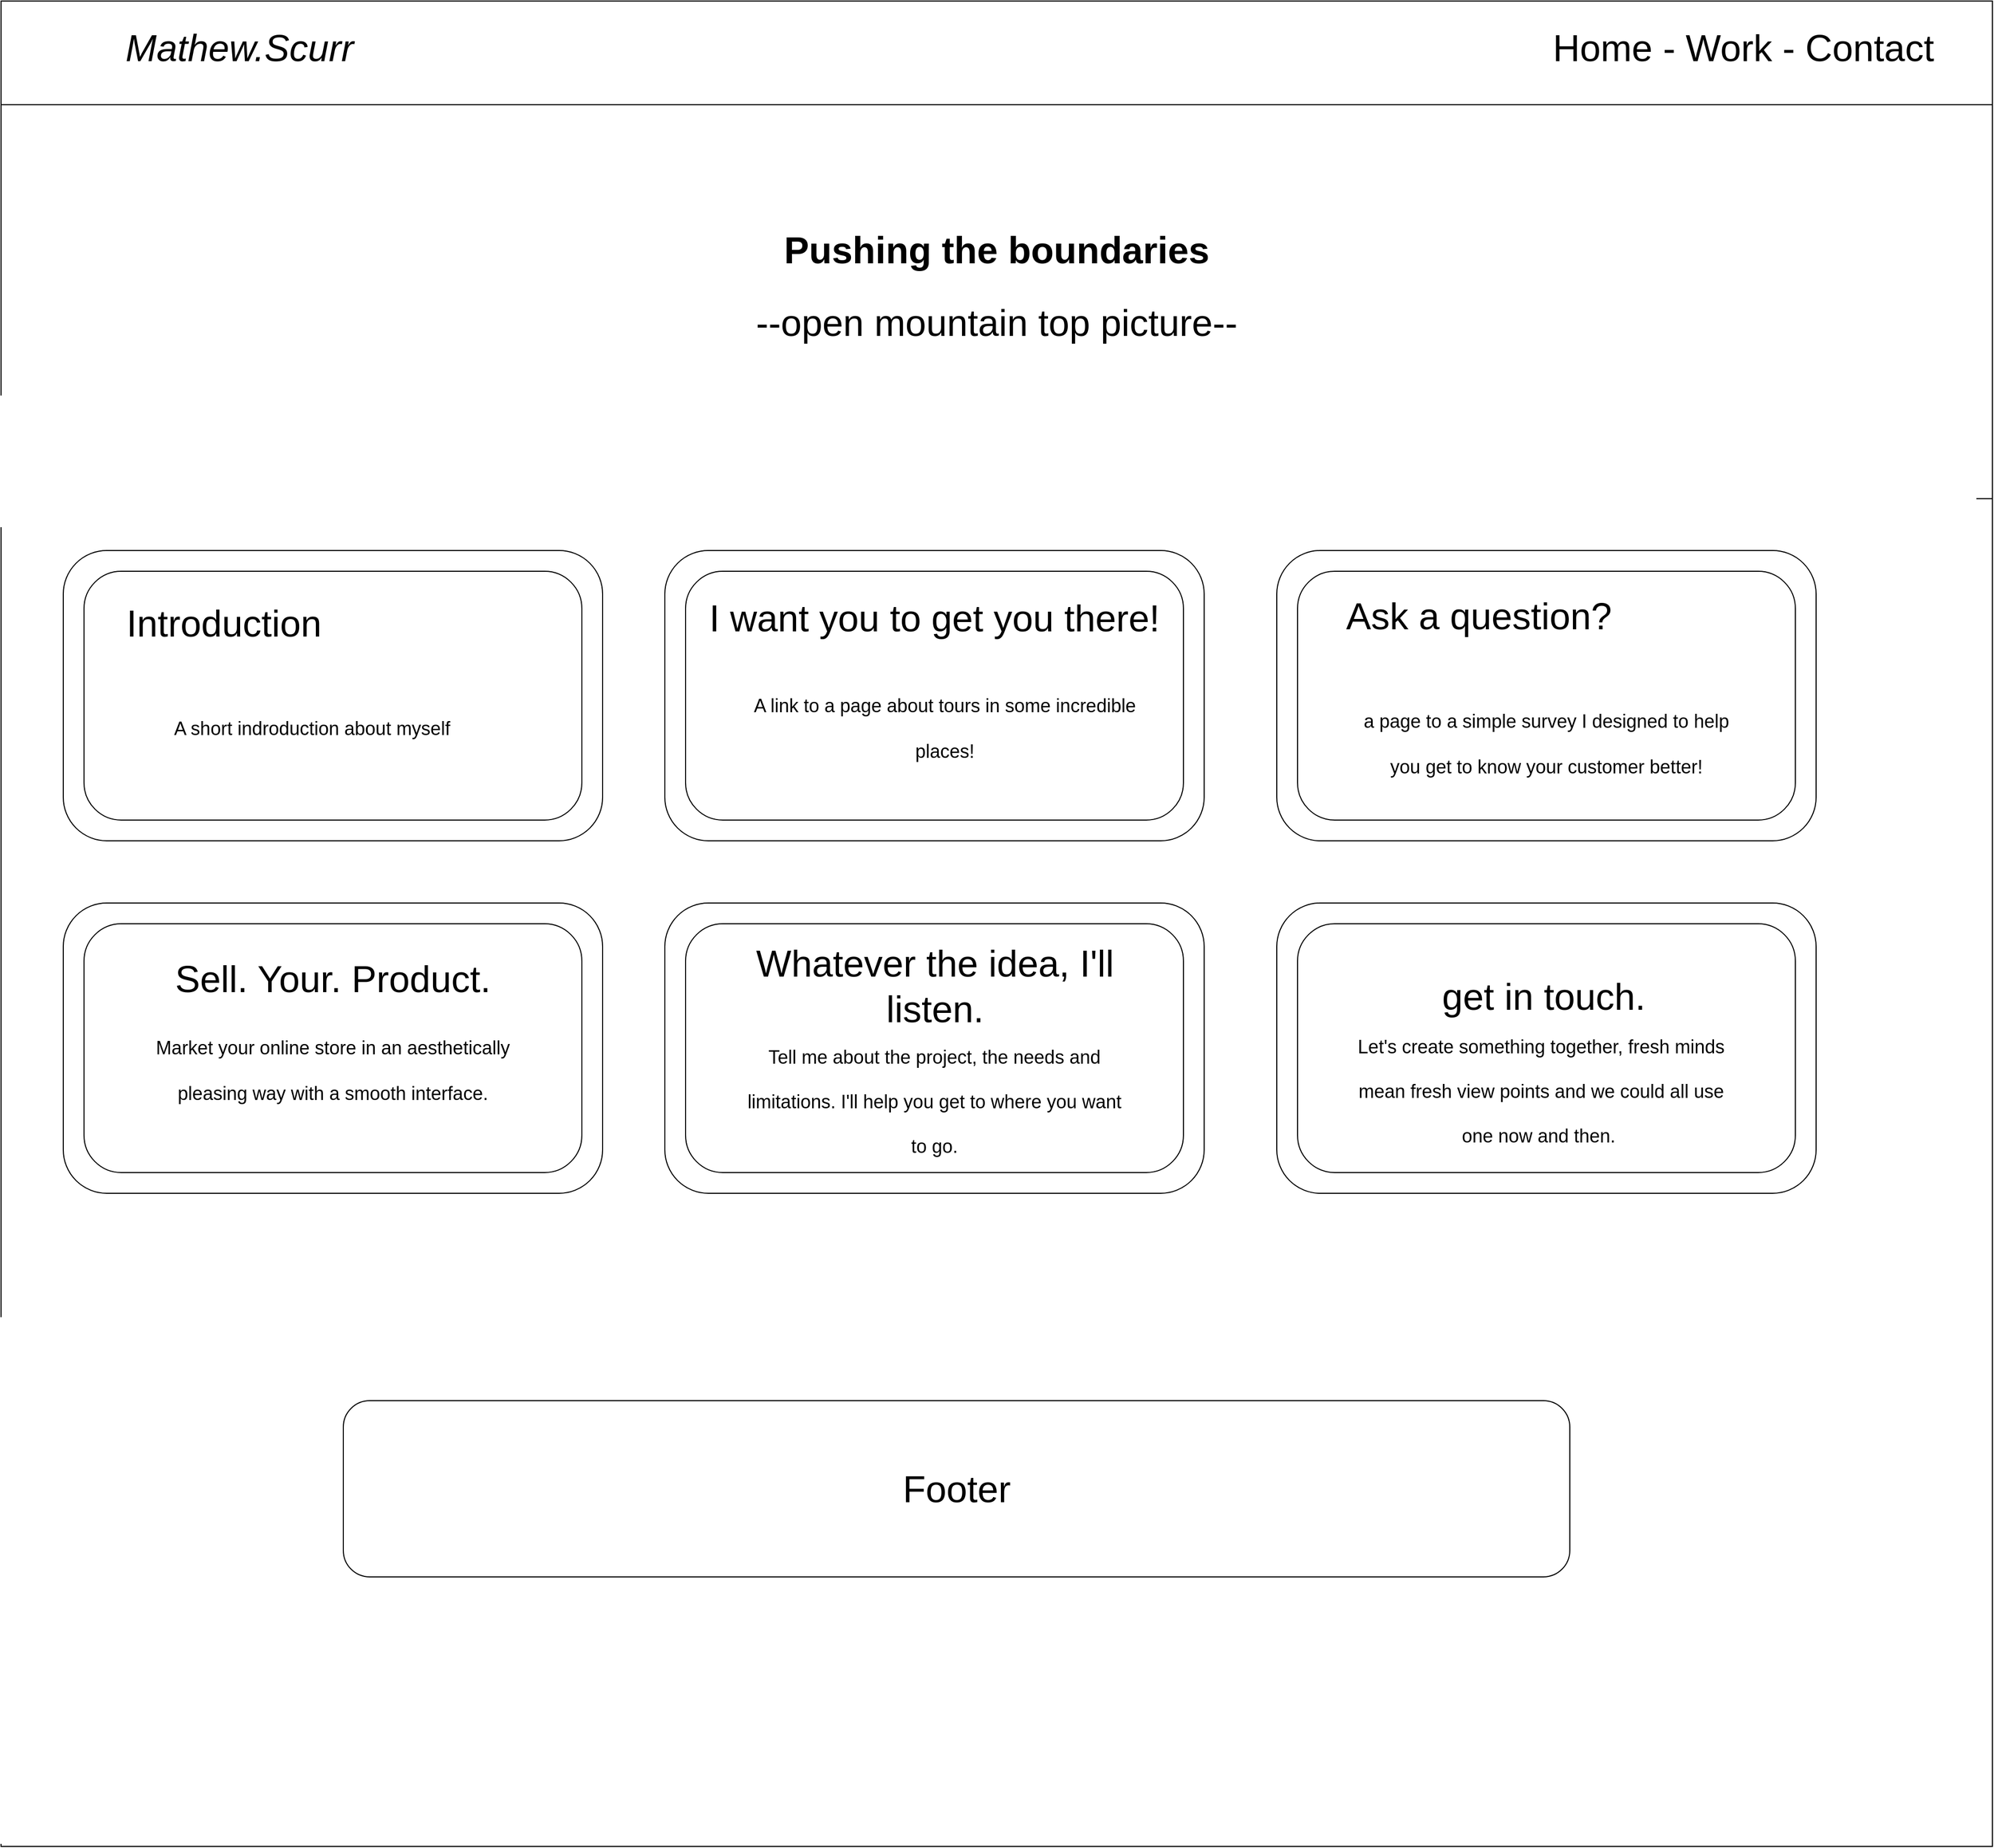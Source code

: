 <mxfile version="14.6.13" type="device"><diagram id="FEt_Q6zDG23R3kJfKg6y" name="Page-1"><mxGraphModel dx="2912" dy="1103" grid="1" gridSize="10" guides="1" tooltips="1" connect="1" arrows="1" fold="1" page="1" pageScale="1" pageWidth="850" pageHeight="1100" math="0" shadow="0"><root><mxCell id="0"/><mxCell id="1" parent="0"/><mxCell id="_swKWGqYOiMcQIY0bmR3-83" value="" style="rounded=0;whiteSpace=wrap;html=1;" parent="1" vertex="1"><mxGeometry x="-20" y="10" width="1920" height="1780" as="geometry"/></mxCell><mxCell id="_swKWGqYOiMcQIY0bmR3-84" value="" style="rounded=0;whiteSpace=wrap;html=1;" parent="1" vertex="1"><mxGeometry x="-20" y="10" width="1920" height="480" as="geometry"/></mxCell><mxCell id="_swKWGqYOiMcQIY0bmR3-85" value="" style="rounded=0;whiteSpace=wrap;html=1;" parent="1" vertex="1"><mxGeometry x="-20" y="10" width="1920" height="100" as="geometry"/></mxCell><mxCell id="_swKWGqYOiMcQIY0bmR3-86" value="Pushing the boundaries" style="text;strokeColor=none;fillColor=none;align=center;verticalAlign=middle;whiteSpace=wrap;rounded=0;fontSize=36;fontStyle=1;html=1;" parent="1" vertex="1"><mxGeometry x="715" y="195" width="450" height="110" as="geometry"/></mxCell><mxCell id="_swKWGqYOiMcQIY0bmR3-87" value="--open mountain top picture--" style="text;html=1;strokeColor=none;fillColor=none;align=center;verticalAlign=middle;whiteSpace=wrap;rounded=0;fontSize=36;" parent="1" vertex="1"><mxGeometry x="605" y="290" width="670" height="60" as="geometry"/></mxCell><mxCell id="_swKWGqYOiMcQIY0bmR3-88" value="Mathew.Scurr" style="text;html=1;strokeColor=none;fillColor=none;align=center;verticalAlign=middle;whiteSpace=wrap;rounded=0;fontSize=36;fontStyle=2" parent="1" vertex="1"><mxGeometry x="-10" y="20" width="440" height="70" as="geometry"/></mxCell><mxCell id="_swKWGqYOiMcQIY0bmR3-90" value="Home - Work - Contact" style="text;html=1;strokeColor=none;fillColor=none;align=center;verticalAlign=middle;whiteSpace=wrap;rounded=0;fontSize=36;" parent="1" vertex="1"><mxGeometry x="1430" y="20" width="460" height="70" as="geometry"/></mxCell><mxCell id="_swKWGqYOiMcQIY0bmR3-94" value="" style="rounded=1;whiteSpace=wrap;html=1;fontSize=36;" parent="1" vertex="1"><mxGeometry x="40" y="540" width="520" height="280" as="geometry"/></mxCell><mxCell id="_swKWGqYOiMcQIY0bmR3-95" value="" style="rounded=1;whiteSpace=wrap;html=1;fontSize=36;" parent="1" vertex="1"><mxGeometry x="60" y="560" width="480" height="240" as="geometry"/></mxCell><mxCell id="_swKWGqYOiMcQIY0bmR3-96" value="" style="rounded=1;whiteSpace=wrap;html=1;fontSize=36;" parent="1" vertex="1"><mxGeometry x="620" y="540" width="520" height="280" as="geometry"/></mxCell><mxCell id="_swKWGqYOiMcQIY0bmR3-97" value="" style="rounded=1;whiteSpace=wrap;html=1;fontSize=36;" parent="1" vertex="1"><mxGeometry x="640" y="560" width="480" height="240" as="geometry"/></mxCell><mxCell id="_swKWGqYOiMcQIY0bmR3-98" value="" style="rounded=1;whiteSpace=wrap;html=1;fontSize=36;" parent="1" vertex="1"><mxGeometry x="1210" y="540" width="520" height="280" as="geometry"/></mxCell><mxCell id="_swKWGqYOiMcQIY0bmR3-99" value="" style="rounded=1;whiteSpace=wrap;html=1;fontSize=36;" parent="1" vertex="1"><mxGeometry x="1230" y="560" width="480" height="240" as="geometry"/></mxCell><mxCell id="_swKWGqYOiMcQIY0bmR3-105" value="" style="rounded=1;whiteSpace=wrap;html=1;fontSize=36;" parent="1" vertex="1"><mxGeometry x="1210" y="880" width="520" height="280" as="geometry"/></mxCell><mxCell id="_swKWGqYOiMcQIY0bmR3-106" value="" style="rounded=1;whiteSpace=wrap;html=1;fontSize=36;" parent="1" vertex="1"><mxGeometry x="1230" y="900" width="480" height="240" as="geometry"/></mxCell><mxCell id="_swKWGqYOiMcQIY0bmR3-107" value="" style="rounded=1;whiteSpace=wrap;html=1;fontSize=36;" parent="1" vertex="1"><mxGeometry x="620" y="880" width="520" height="280" as="geometry"/></mxCell><mxCell id="_swKWGqYOiMcQIY0bmR3-108" value="" style="rounded=1;whiteSpace=wrap;html=1;fontSize=36;" parent="1" vertex="1"><mxGeometry x="640" y="900" width="480" height="240" as="geometry"/></mxCell><mxCell id="_swKWGqYOiMcQIY0bmR3-109" value="" style="rounded=1;whiteSpace=wrap;html=1;fontSize=36;" parent="1" vertex="1"><mxGeometry x="40" y="880" width="520" height="280" as="geometry"/></mxCell><mxCell id="_swKWGqYOiMcQIY0bmR3-110" value="" style="rounded=1;whiteSpace=wrap;html=1;fontSize=36;" parent="1" vertex="1"><mxGeometry x="60" y="900" width="480" height="240" as="geometry"/></mxCell><mxCell id="_swKWGqYOiMcQIY0bmR3-111" value="Introduction" style="text;html=1;strokeColor=none;fillColor=none;align=center;verticalAlign=middle;whiteSpace=wrap;rounded=0;fontSize=36;" parent="1" vertex="1"><mxGeometry x="100" y="580" width="190" height="60" as="geometry"/></mxCell><mxCell id="_swKWGqYOiMcQIY0bmR3-112" value="&lt;font style=&quot;font-size: 18px&quot;&gt;A short indroduction about myself&lt;/font&gt;" style="text;html=1;strokeColor=none;fillColor=none;align=center;verticalAlign=middle;whiteSpace=wrap;rounded=0;fontSize=36;" parent="1" vertex="1"><mxGeometry x="90" y="660" width="380" height="90" as="geometry"/></mxCell><mxCell id="_swKWGqYOiMcQIY0bmR3-113" value="&lt;font style=&quot;font-size: 18px&quot;&gt;A link to a page about tours in some incredible places!&lt;/font&gt;" style="text;html=1;strokeColor=none;fillColor=none;align=center;verticalAlign=middle;whiteSpace=wrap;rounded=0;fontSize=36;" parent="1" vertex="1"><mxGeometry x="700" y="660" width="380" height="90" as="geometry"/></mxCell><mxCell id="_swKWGqYOiMcQIY0bmR3-114" value="&lt;font style=&quot;font-size: 36px&quot;&gt;I want you to get you there!&lt;/font&gt;" style="text;html=1;strokeColor=none;fillColor=none;align=center;verticalAlign=middle;whiteSpace=wrap;rounded=0;fontSize=36;" parent="1" vertex="1"><mxGeometry x="620" y="510" width="520" height="190" as="geometry"/></mxCell><mxCell id="_swKWGqYOiMcQIY0bmR3-115" value="&lt;span style=&quot;font-size: 18px&quot;&gt;a page to a simple survey I designed to help you get to know your customer better!&lt;/span&gt;" style="text;html=1;strokeColor=none;fillColor=none;align=center;verticalAlign=middle;whiteSpace=wrap;rounded=0;fontSize=36;" parent="1" vertex="1"><mxGeometry x="1280" y="675" width="380" height="90" as="geometry"/></mxCell><mxCell id="_swKWGqYOiMcQIY0bmR3-116" value="Ask a question?" style="text;html=1;strokeColor=none;fillColor=none;align=center;verticalAlign=middle;whiteSpace=wrap;rounded=0;fontSize=36;" parent="1" vertex="1"><mxGeometry x="1230" y="565" width="350" height="75" as="geometry"/></mxCell><mxCell id="_swKWGqYOiMcQIY0bmR3-117" value="&lt;font style=&quot;font-size: 18px&quot;&gt;Market your online store in an aesthetically pleasing way with a smooth interface.&lt;/font&gt;" style="text;html=1;strokeColor=none;fillColor=none;align=center;verticalAlign=middle;whiteSpace=wrap;rounded=0;fontSize=36;" parent="1" vertex="1"><mxGeometry x="110" y="990" width="380" height="90" as="geometry"/></mxCell><mxCell id="_swKWGqYOiMcQIY0bmR3-118" value="Sell. Your. Product." style="text;html=1;strokeColor=none;fillColor=none;align=center;verticalAlign=middle;whiteSpace=wrap;rounded=0;fontSize=36;" parent="1" vertex="1"><mxGeometry x="125" y="915" width="350" height="75" as="geometry"/></mxCell><mxCell id="_swKWGqYOiMcQIY0bmR3-119" value="&lt;font style=&quot;font-size: 18px&quot;&gt;Tell me about the project, the needs and limitations. I'll help you get to where you want to go.&lt;/font&gt;" style="text;html=1;strokeColor=none;fillColor=none;align=center;verticalAlign=middle;whiteSpace=wrap;rounded=0;fontSize=36;" parent="1" vertex="1"><mxGeometry x="690" y="1020" width="380" height="90" as="geometry"/></mxCell><mxCell id="_swKWGqYOiMcQIY0bmR3-120" value="Whatever the idea, I'll listen." style="text;html=1;strokeColor=none;fillColor=none;align=center;verticalAlign=middle;whiteSpace=wrap;rounded=0;fontSize=36;" parent="1" vertex="1"><mxGeometry x="687.5" y="930" width="385" height="60" as="geometry"/></mxCell><mxCell id="_swKWGqYOiMcQIY0bmR3-121" value="&lt;font style=&quot;font-size: 18px&quot;&gt;Let's create something together, fresh minds mean fresh view points and we could all use one now and then.&amp;nbsp;&lt;/font&gt;" style="text;html=1;strokeColor=none;fillColor=none;align=center;verticalAlign=middle;whiteSpace=wrap;rounded=0;fontSize=36;" parent="1" vertex="1"><mxGeometry x="1275" y="1010" width="380" height="90" as="geometry"/></mxCell><mxCell id="_swKWGqYOiMcQIY0bmR3-122" value="get in touch." style="text;html=1;strokeColor=none;fillColor=none;align=center;verticalAlign=middle;whiteSpace=wrap;rounded=0;fontSize=36;" parent="1" vertex="1"><mxGeometry x="1285" y="930" width="365" height="80" as="geometry"/></mxCell><mxCell id="_swKWGqYOiMcQIY0bmR3-123" value="Footer" style="rounded=1;whiteSpace=wrap;html=1;fontSize=36;" parent="1" vertex="1"><mxGeometry x="310" y="1360" width="1182.5" height="170" as="geometry"/></mxCell></root></mxGraphModel></diagram></mxfile>
